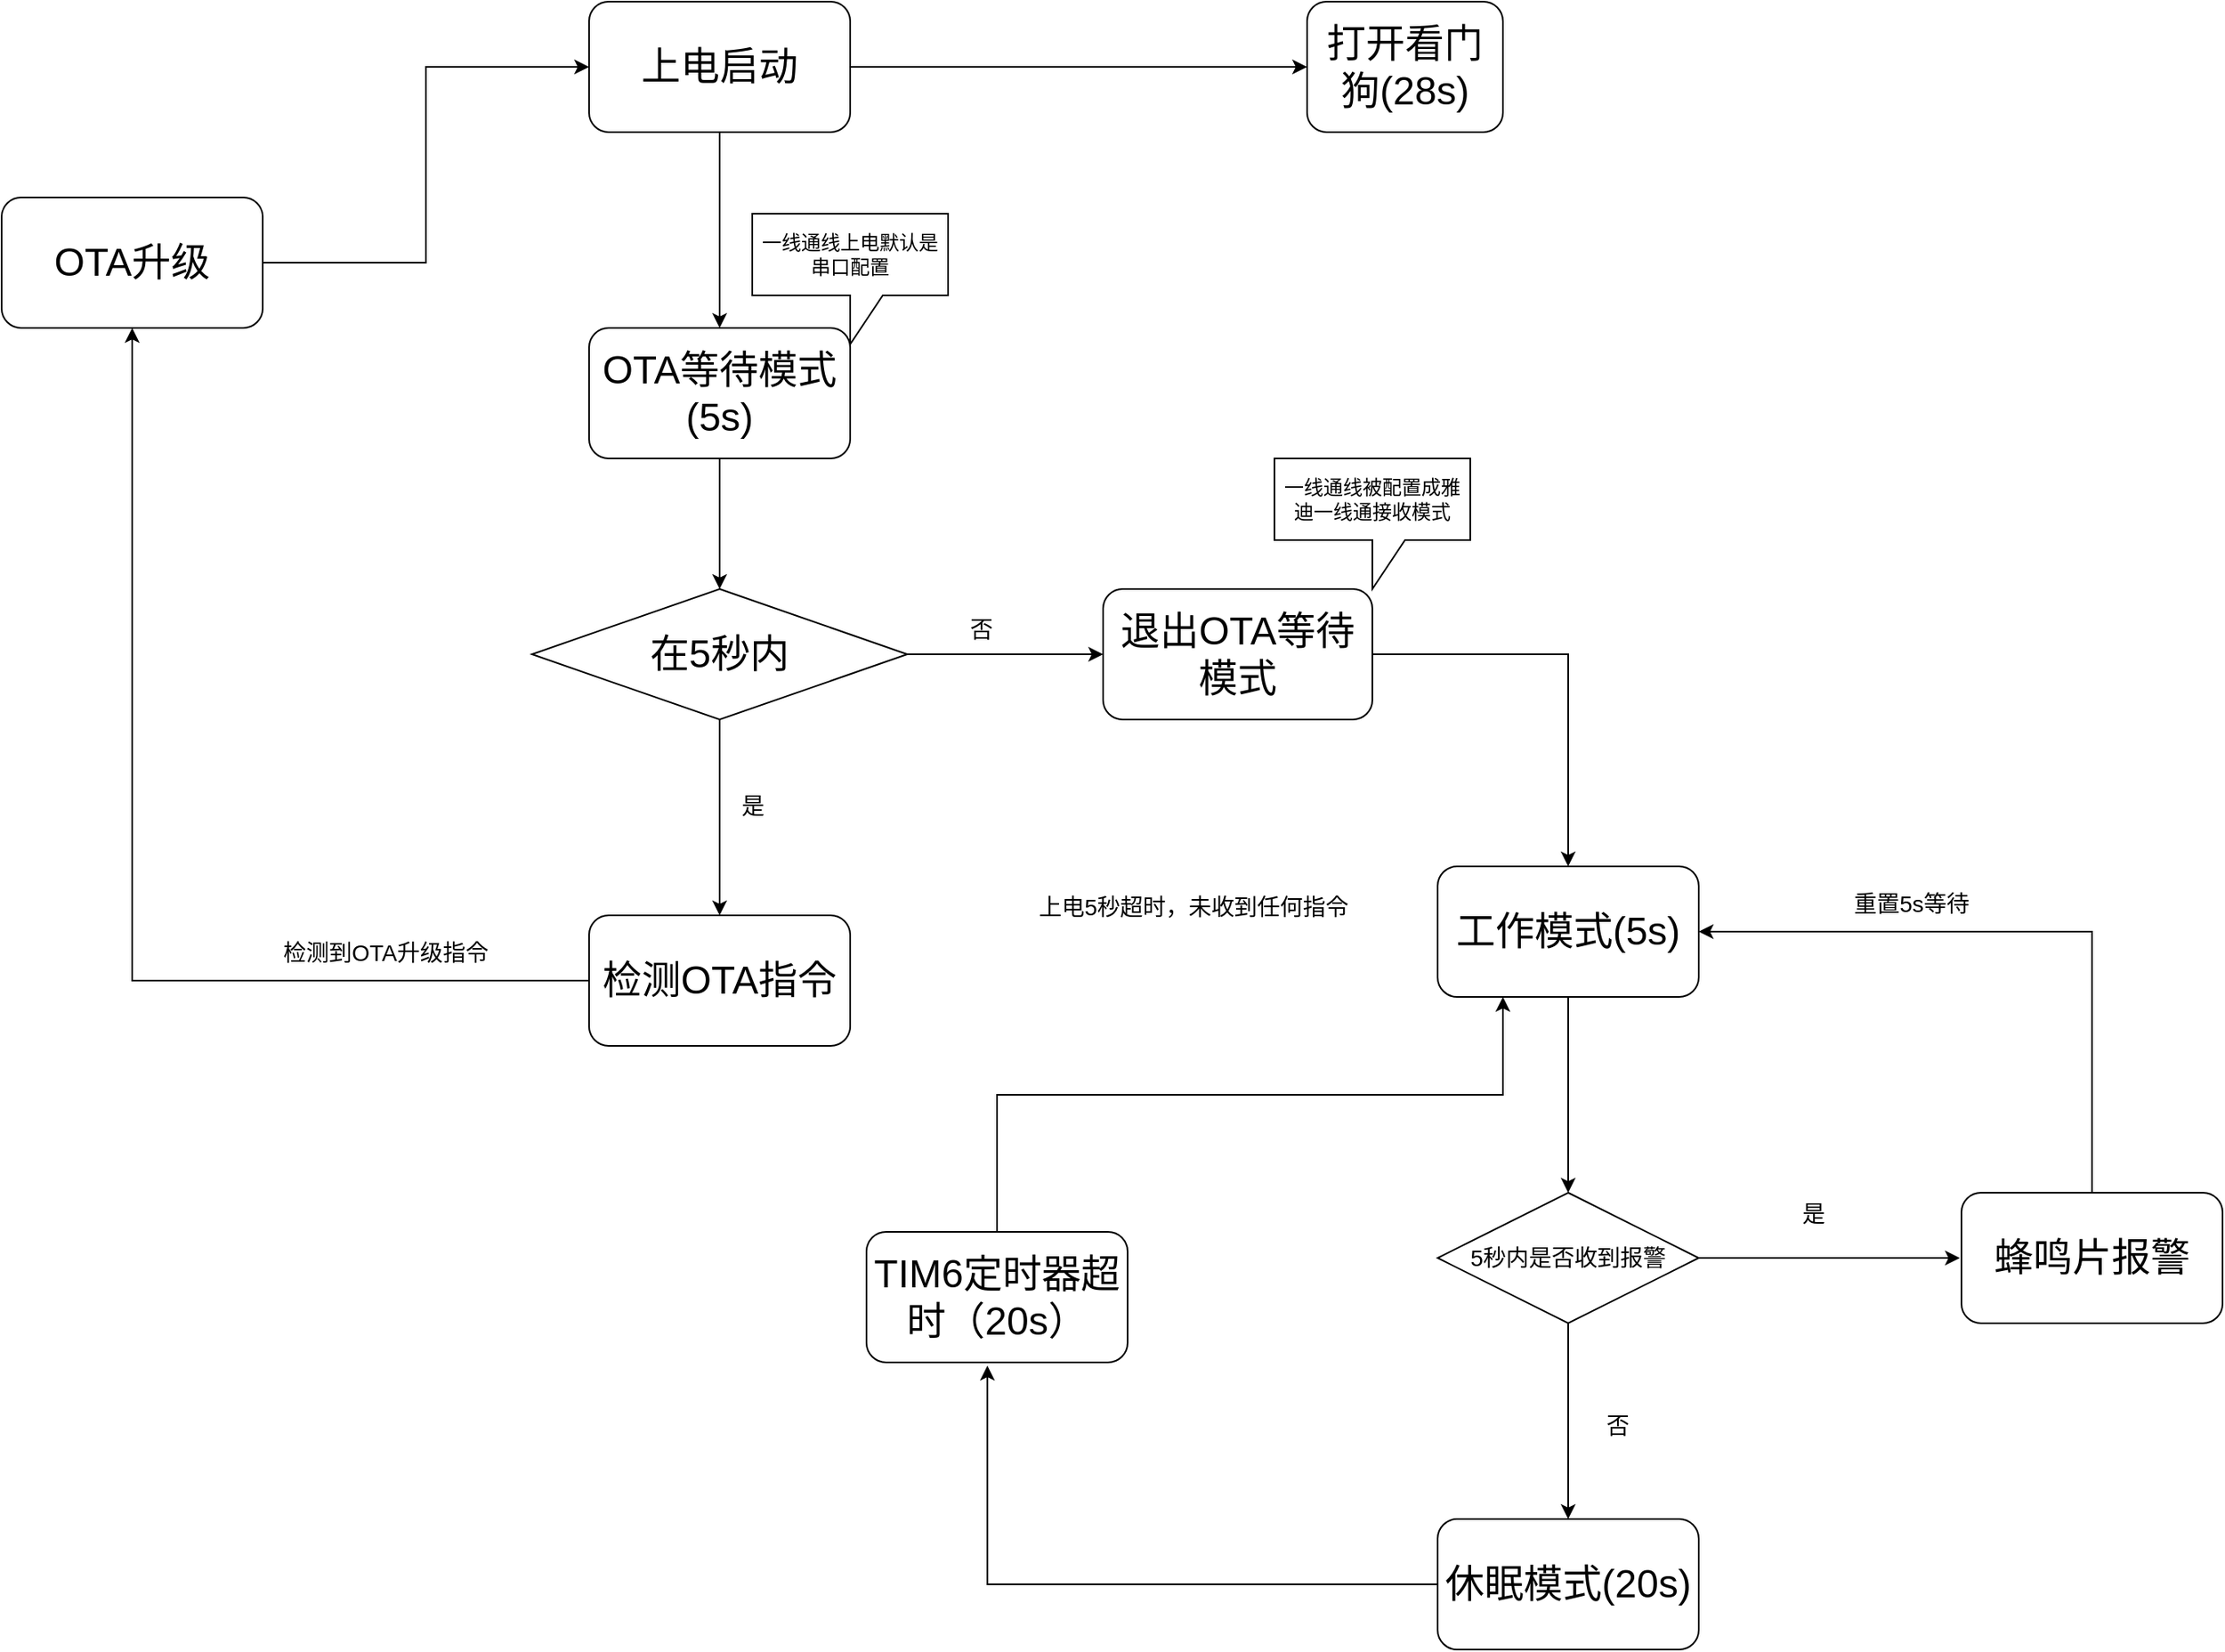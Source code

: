 <mxfile version="23.1.7" type="github">
  <diagram name="第 1 页" id="2HxO7je2tRMQ0RBZFBat">
    <mxGraphModel dx="1451" dy="825" grid="1" gridSize="10" guides="1" tooltips="1" connect="1" arrows="1" fold="1" page="1" pageScale="1" pageWidth="827" pageHeight="1169" math="0" shadow="0">
      <root>
        <mxCell id="0" />
        <mxCell id="1" parent="0" />
        <mxCell id="LUGfVyTX6iETMPzaW94x-2" style="edgeStyle=orthogonalEdgeStyle;rounded=0;orthogonalLoop=1;jettySize=auto;html=1;" parent="1" source="LUGfVyTX6iETMPzaW94x-1" edge="1">
          <mxGeometry relative="1" as="geometry">
            <mxPoint x="520" y="240" as="targetPoint" />
          </mxGeometry>
        </mxCell>
        <mxCell id="PsWsZHHcN24-2R9jMyWs-11" style="edgeStyle=orthogonalEdgeStyle;rounded=0;orthogonalLoop=1;jettySize=auto;html=1;" parent="1" source="LUGfVyTX6iETMPzaW94x-1" edge="1">
          <mxGeometry relative="1" as="geometry">
            <mxPoint x="880" y="80" as="targetPoint" />
          </mxGeometry>
        </mxCell>
        <mxCell id="LUGfVyTX6iETMPzaW94x-1" value="&lt;font style=&quot;font-size: 24px;&quot;&gt;上电启动&lt;/font&gt;" style="rounded=1;whiteSpace=wrap;html=1;" parent="1" vertex="1">
          <mxGeometry x="440" y="40" width="160" height="80" as="geometry" />
        </mxCell>
        <mxCell id="qNlfay7nsXPxG3cRkx4I-24" style="edgeStyle=orthogonalEdgeStyle;rounded=0;orthogonalLoop=1;jettySize=auto;html=1;entryX=0;entryY=0.5;entryDx=0;entryDy=0;" edge="1" parent="1" source="LUGfVyTX6iETMPzaW94x-5" target="LUGfVyTX6iETMPzaW94x-1">
          <mxGeometry relative="1" as="geometry" />
        </mxCell>
        <mxCell id="LUGfVyTX6iETMPzaW94x-5" value="&lt;span style=&quot;font-size: 24px;&quot;&gt;OTA升级&lt;/span&gt;" style="rounded=1;whiteSpace=wrap;html=1;" parent="1" vertex="1">
          <mxGeometry x="80" y="160" width="160" height="80" as="geometry" />
        </mxCell>
        <mxCell id="PsWsZHHcN24-2R9jMyWs-2" style="edgeStyle=orthogonalEdgeStyle;rounded=0;orthogonalLoop=1;jettySize=auto;html=1;" parent="1" source="LUGfVyTX6iETMPzaW94x-6" target="PsWsZHHcN24-2R9jMyWs-1" edge="1">
          <mxGeometry relative="1" as="geometry" />
        </mxCell>
        <mxCell id="LUGfVyTX6iETMPzaW94x-6" value="&lt;span style=&quot;font-size: 24px;&quot;&gt;工作模式(5s)&lt;/span&gt;" style="rounded=1;whiteSpace=wrap;html=1;" parent="1" vertex="1">
          <mxGeometry x="960" y="570" width="160" height="80" as="geometry" />
        </mxCell>
        <mxCell id="qNlfay7nsXPxG3cRkx4I-3" style="edgeStyle=orthogonalEdgeStyle;rounded=0;orthogonalLoop=1;jettySize=auto;html=1;" edge="1" parent="1" source="LUGfVyTX6iETMPzaW94x-7">
          <mxGeometry relative="1" as="geometry">
            <mxPoint x="520" y="400" as="targetPoint" />
          </mxGeometry>
        </mxCell>
        <mxCell id="LUGfVyTX6iETMPzaW94x-7" value="&lt;span style=&quot;font-size: 24px;&quot;&gt;OTA等待模式(5s)&lt;/span&gt;" style="rounded=1;whiteSpace=wrap;html=1;" parent="1" vertex="1">
          <mxGeometry x="440" y="240" width="160" height="80" as="geometry" />
        </mxCell>
        <mxCell id="LUGfVyTX6iETMPzaW94x-11" value="&lt;font style=&quot;font-size: 14px;&quot;&gt;检测到OTA升级指令&lt;/font&gt;" style="text;html=1;align=center;verticalAlign=middle;resizable=0;points=[];autosize=1;strokeColor=none;fillColor=none;" parent="1" vertex="1">
          <mxGeometry x="240" y="608" width="150" height="30" as="geometry" />
        </mxCell>
        <mxCell id="LUGfVyTX6iETMPzaW94x-14" value="&lt;font style=&quot;font-size: 14px;&quot;&gt;上电5秒超时，未收到任何指令&lt;/font&gt;" style="text;html=1;align=center;verticalAlign=middle;resizable=0;points=[];autosize=1;strokeColor=none;fillColor=none;" parent="1" vertex="1">
          <mxGeometry x="705" y="580" width="210" height="30" as="geometry" />
        </mxCell>
        <mxCell id="LUGfVyTX6iETMPzaW94x-35" style="edgeStyle=orthogonalEdgeStyle;rounded=0;orthogonalLoop=1;jettySize=auto;html=1;entryX=0.25;entryY=1;entryDx=0;entryDy=0;" parent="1" source="LUGfVyTX6iETMPzaW94x-20" target="LUGfVyTX6iETMPzaW94x-6" edge="1">
          <mxGeometry relative="1" as="geometry">
            <Array as="points">
              <mxPoint x="690" y="710" />
              <mxPoint x="1000" y="710" />
            </Array>
          </mxGeometry>
        </mxCell>
        <mxCell id="LUGfVyTX6iETMPzaW94x-20" value="&lt;span style=&quot;font-size: 24px;&quot;&gt;TIM6定时器超时（20s）&lt;/span&gt;" style="rounded=1;whiteSpace=wrap;html=1;" parent="1" vertex="1">
          <mxGeometry x="610" y="794" width="160" height="80" as="geometry" />
        </mxCell>
        <mxCell id="LUGfVyTX6iETMPzaW94x-22" value="&lt;span style=&quot;font-size: 24px;&quot;&gt;休眠模式(20s)&lt;/span&gt;" style="rounded=1;whiteSpace=wrap;html=1;" parent="1" vertex="1">
          <mxGeometry x="960" y="970" width="160" height="80" as="geometry" />
        </mxCell>
        <mxCell id="LUGfVyTX6iETMPzaW94x-34" style="edgeStyle=orthogonalEdgeStyle;rounded=0;orthogonalLoop=1;jettySize=auto;html=1;entryX=0.463;entryY=1.025;entryDx=0;entryDy=0;entryPerimeter=0;" parent="1" source="LUGfVyTX6iETMPzaW94x-22" target="LUGfVyTX6iETMPzaW94x-20" edge="1">
          <mxGeometry relative="1" as="geometry" />
        </mxCell>
        <mxCell id="PsWsZHHcN24-2R9jMyWs-3" style="edgeStyle=orthogonalEdgeStyle;rounded=0;orthogonalLoop=1;jettySize=auto;html=1;" parent="1" source="PsWsZHHcN24-2R9jMyWs-1" target="LUGfVyTX6iETMPzaW94x-22" edge="1">
          <mxGeometry relative="1" as="geometry" />
        </mxCell>
        <mxCell id="PsWsZHHcN24-2R9jMyWs-6" style="edgeStyle=orthogonalEdgeStyle;rounded=0;orthogonalLoop=1;jettySize=auto;html=1;" parent="1" source="PsWsZHHcN24-2R9jMyWs-1" edge="1">
          <mxGeometry relative="1" as="geometry">
            <mxPoint x="1280" y="810" as="targetPoint" />
          </mxGeometry>
        </mxCell>
        <mxCell id="PsWsZHHcN24-2R9jMyWs-1" value="&lt;font style=&quot;font-size: 14px;&quot;&gt;5秒内是否收到报警&lt;/font&gt;" style="rhombus;whiteSpace=wrap;html=1;" parent="1" vertex="1">
          <mxGeometry x="960" y="770" width="160" height="80" as="geometry" />
        </mxCell>
        <mxCell id="PsWsZHHcN24-2R9jMyWs-4" value="&lt;font style=&quot;font-size: 14px;&quot;&gt;否&lt;/font&gt;" style="text;html=1;align=center;verticalAlign=middle;resizable=0;points=[];autosize=1;strokeColor=none;fillColor=none;" parent="1" vertex="1">
          <mxGeometry x="1050" y="898" width="40" height="30" as="geometry" />
        </mxCell>
        <mxCell id="PsWsZHHcN24-2R9jMyWs-8" style="edgeStyle=orthogonalEdgeStyle;rounded=0;orthogonalLoop=1;jettySize=auto;html=1;exitX=0.5;exitY=0;exitDx=0;exitDy=0;entryX=1;entryY=0.5;entryDx=0;entryDy=0;" parent="1" source="PsWsZHHcN24-2R9jMyWs-5" target="LUGfVyTX6iETMPzaW94x-6" edge="1">
          <mxGeometry relative="1" as="geometry" />
        </mxCell>
        <mxCell id="PsWsZHHcN24-2R9jMyWs-5" value="&lt;span style=&quot;font-size: 24px;&quot;&gt;蜂鸣片报警&lt;/span&gt;" style="rounded=1;whiteSpace=wrap;html=1;" parent="1" vertex="1">
          <mxGeometry x="1281" y="770" width="160" height="80" as="geometry" />
        </mxCell>
        <mxCell id="PsWsZHHcN24-2R9jMyWs-9" value="&lt;font style=&quot;font-size: 14px;&quot;&gt;重置5s等待&lt;/font&gt;" style="text;html=1;align=center;verticalAlign=middle;resizable=0;points=[];autosize=1;strokeColor=none;fillColor=none;" parent="1" vertex="1">
          <mxGeometry x="1205" y="578" width="90" height="30" as="geometry" />
        </mxCell>
        <mxCell id="PsWsZHHcN24-2R9jMyWs-10" value="&lt;font style=&quot;font-size: 14px;&quot;&gt;是&lt;/font&gt;" style="text;html=1;align=center;verticalAlign=middle;resizable=0;points=[];autosize=1;strokeColor=none;fillColor=none;" parent="1" vertex="1">
          <mxGeometry x="1170" y="768" width="40" height="30" as="geometry" />
        </mxCell>
        <mxCell id="PsWsZHHcN24-2R9jMyWs-12" value="&lt;span style=&quot;font-size: 24px;&quot;&gt;打开看门狗(28s)&lt;/span&gt;" style="rounded=1;whiteSpace=wrap;html=1;" parent="1" vertex="1">
          <mxGeometry x="880" y="40" width="120" height="80" as="geometry" />
        </mxCell>
        <mxCell id="qNlfay7nsXPxG3cRkx4I-2" value="一线通线上电默认是串口配置" style="shape=callout;whiteSpace=wrap;html=1;perimeter=calloutPerimeter;" vertex="1" parent="1">
          <mxGeometry x="540" y="170" width="120" height="80" as="geometry" />
        </mxCell>
        <mxCell id="qNlfay7nsXPxG3cRkx4I-10" style="edgeStyle=orthogonalEdgeStyle;rounded=0;orthogonalLoop=1;jettySize=auto;html=1;" edge="1" parent="1" source="qNlfay7nsXPxG3cRkx4I-4">
          <mxGeometry relative="1" as="geometry">
            <mxPoint x="520" y="600" as="targetPoint" />
          </mxGeometry>
        </mxCell>
        <mxCell id="qNlfay7nsXPxG3cRkx4I-18" style="edgeStyle=orthogonalEdgeStyle;rounded=0;orthogonalLoop=1;jettySize=auto;html=1;entryX=0;entryY=0.5;entryDx=0;entryDy=0;" edge="1" parent="1" source="qNlfay7nsXPxG3cRkx4I-4" target="qNlfay7nsXPxG3cRkx4I-15">
          <mxGeometry relative="1" as="geometry" />
        </mxCell>
        <mxCell id="qNlfay7nsXPxG3cRkx4I-4" value="&lt;font style=&quot;font-size: 24px;&quot;&gt;在5秒内&lt;/font&gt;" style="rhombus;whiteSpace=wrap;html=1;" vertex="1" parent="1">
          <mxGeometry x="405" y="400" width="230" height="80" as="geometry" />
        </mxCell>
        <mxCell id="qNlfay7nsXPxG3cRkx4I-20" style="edgeStyle=orthogonalEdgeStyle;rounded=0;orthogonalLoop=1;jettySize=auto;html=1;" edge="1" parent="1" source="qNlfay7nsXPxG3cRkx4I-11" target="LUGfVyTX6iETMPzaW94x-5">
          <mxGeometry relative="1" as="geometry" />
        </mxCell>
        <mxCell id="qNlfay7nsXPxG3cRkx4I-11" value="&lt;span style=&quot;font-size: 24px;&quot;&gt;检测OTA指令&lt;/span&gt;" style="rounded=1;whiteSpace=wrap;html=1;" vertex="1" parent="1">
          <mxGeometry x="440" y="600" width="160" height="80" as="geometry" />
        </mxCell>
        <mxCell id="qNlfay7nsXPxG3cRkx4I-12" value="&lt;font style=&quot;font-size: 14px;&quot;&gt;是&lt;/font&gt;" style="text;html=1;align=center;verticalAlign=middle;resizable=0;points=[];autosize=1;strokeColor=none;fillColor=none;" vertex="1" parent="1">
          <mxGeometry x="520" y="518" width="40" height="30" as="geometry" />
        </mxCell>
        <mxCell id="qNlfay7nsXPxG3cRkx4I-17" style="edgeStyle=orthogonalEdgeStyle;rounded=0;orthogonalLoop=1;jettySize=auto;html=1;entryX=0.5;entryY=0;entryDx=0;entryDy=0;" edge="1" parent="1" source="qNlfay7nsXPxG3cRkx4I-15" target="LUGfVyTX6iETMPzaW94x-6">
          <mxGeometry relative="1" as="geometry" />
        </mxCell>
        <mxCell id="qNlfay7nsXPxG3cRkx4I-15" value="&lt;font style=&quot;font-size: 24px;&quot;&gt;退出OTA等待模式&lt;/font&gt;" style="rounded=1;whiteSpace=wrap;html=1;" vertex="1" parent="1">
          <mxGeometry x="755" y="400" width="165" height="80" as="geometry" />
        </mxCell>
        <mxCell id="qNlfay7nsXPxG3cRkx4I-16" value="&lt;font style=&quot;font-size: 14px;&quot;&gt;否&lt;/font&gt;" style="text;html=1;align=center;verticalAlign=middle;resizable=0;points=[];autosize=1;strokeColor=none;fillColor=none;" vertex="1" parent="1">
          <mxGeometry x="660" y="410" width="40" height="30" as="geometry" />
        </mxCell>
        <mxCell id="qNlfay7nsXPxG3cRkx4I-19" value="一线通线被配置成雅迪一线通接收模式" style="shape=callout;whiteSpace=wrap;html=1;perimeter=calloutPerimeter;" vertex="1" parent="1">
          <mxGeometry x="860" y="320" width="120" height="80" as="geometry" />
        </mxCell>
      </root>
    </mxGraphModel>
  </diagram>
</mxfile>
